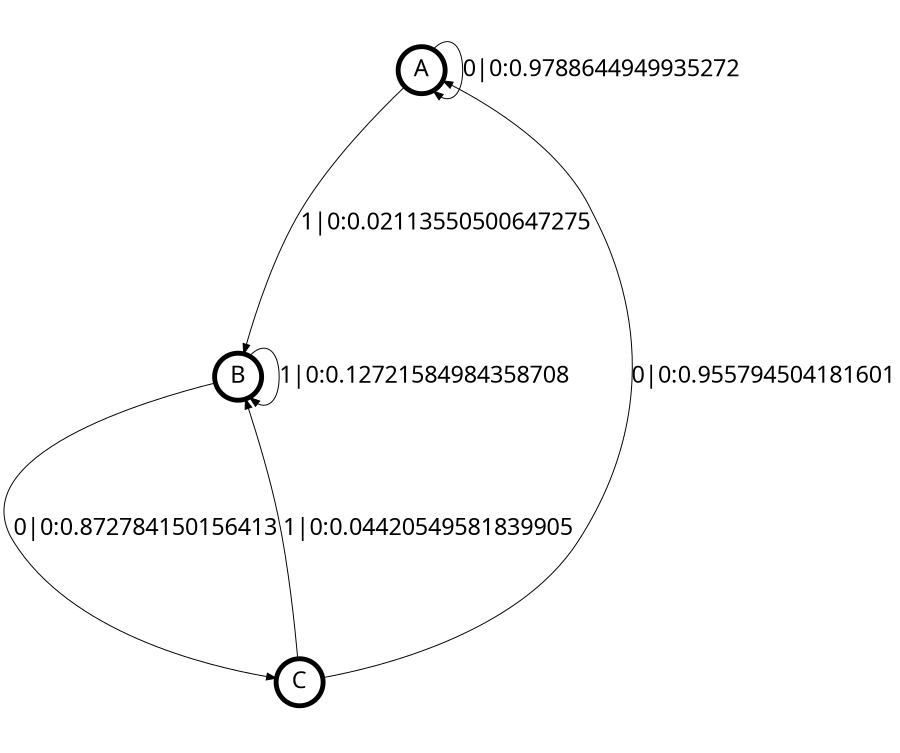 digraph  {
size = "6,8.5";
ratio = "fill";
node
[shape = circle];
node [fontsize = 24];
node [penwidth = 5];
edge [fontsize = 24];
node [fontname = "CMU Serif Roman"];
graph [fontname = "CMU Serif Roman"];
edge [fontname = "CMU Serif Roman"];
A -> A [label = "0|0:0.9788644949935272\l"];
A -> B [label = "1|0:0.02113550500647275\l"];
B -> B [label = "1|0:0.12721584984358708\l"];
B -> C [label = "0|0:0.872784150156413\l"];
C -> A [label = "0|0:0.955794504181601\l"];
C -> B [label = "1|0:0.04420549581839905\l"];
}